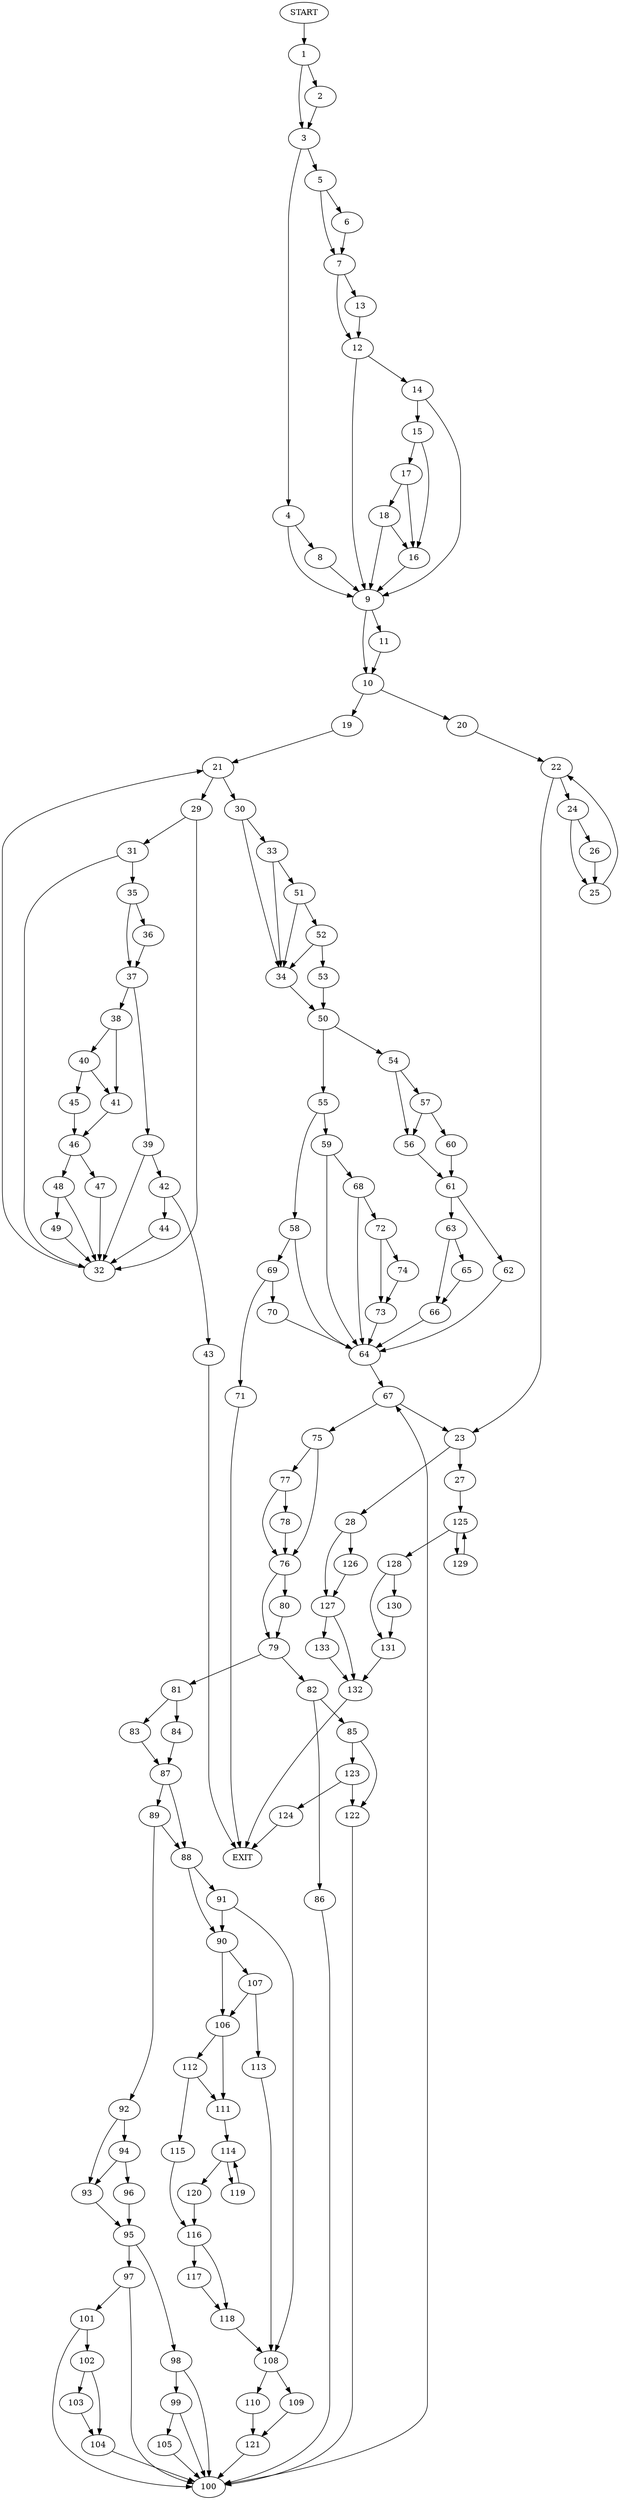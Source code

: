 digraph {
0 [label="START"]
134 [label="EXIT"]
0 -> 1
1 -> 2
1 -> 3
2 -> 3
3 -> 4
3 -> 5
5 -> 6
5 -> 7
4 -> 8
4 -> 9
9 -> 10
9 -> 11
8 -> 9
7 -> 12
7 -> 13
6 -> 7
13 -> 12
12 -> 14
12 -> 9
14 -> 15
14 -> 9
15 -> 16
15 -> 17
16 -> 9
17 -> 16
17 -> 18
18 -> 16
18 -> 9
11 -> 10
10 -> 19
10 -> 20
19 -> 21
20 -> 22
22 -> 23
22 -> 24
24 -> 25
24 -> 26
23 -> 27
23 -> 28
26 -> 25
25 -> 22
21 -> 29
21 -> 30
29 -> 31
29 -> 32
30 -> 33
30 -> 34
32 -> 21
31 -> 32
31 -> 35
35 -> 36
35 -> 37
36 -> 37
37 -> 38
37 -> 39
38 -> 40
38 -> 41
39 -> 42
39 -> 32
42 -> 43
42 -> 44
44 -> 32
43 -> 134
40 -> 45
40 -> 41
41 -> 46
45 -> 46
46 -> 47
46 -> 48
47 -> 32
48 -> 32
48 -> 49
49 -> 32
34 -> 50
33 -> 51
33 -> 34
51 -> 52
51 -> 34
52 -> 53
52 -> 34
53 -> 50
50 -> 54
50 -> 55
54 -> 56
54 -> 57
55 -> 58
55 -> 59
57 -> 56
57 -> 60
56 -> 61
60 -> 61
61 -> 62
61 -> 63
62 -> 64
63 -> 65
63 -> 66
64 -> 67
65 -> 66
66 -> 64
59 -> 68
59 -> 64
58 -> 69
58 -> 64
69 -> 70
69 -> 71
70 -> 64
71 -> 134
68 -> 72
68 -> 64
72 -> 73
72 -> 74
74 -> 73
73 -> 64
67 -> 23
67 -> 75
75 -> 76
75 -> 77
77 -> 78
77 -> 76
76 -> 79
76 -> 80
78 -> 76
80 -> 79
79 -> 81
79 -> 82
81 -> 83
81 -> 84
82 -> 85
82 -> 86
83 -> 87
84 -> 87
87 -> 88
87 -> 89
88 -> 90
88 -> 91
89 -> 88
89 -> 92
92 -> 93
92 -> 94
93 -> 95
94 -> 96
94 -> 93
96 -> 95
95 -> 97
95 -> 98
98 -> 99
98 -> 100
97 -> 100
97 -> 101
100 -> 67
101 -> 102
101 -> 100
102 -> 103
102 -> 104
104 -> 100
103 -> 104
99 -> 105
99 -> 100
105 -> 100
90 -> 106
90 -> 107
91 -> 90
91 -> 108
108 -> 109
108 -> 110
106 -> 111
106 -> 112
107 -> 113
107 -> 106
113 -> 108
111 -> 114
112 -> 115
112 -> 111
115 -> 116
116 -> 117
116 -> 118
114 -> 119
114 -> 120
119 -> 114
120 -> 116
117 -> 118
118 -> 108
109 -> 121
110 -> 121
121 -> 100
85 -> 122
85 -> 123
86 -> 100
122 -> 100
123 -> 122
123 -> 124
124 -> 134
27 -> 125
28 -> 126
28 -> 127
125 -> 128
125 -> 129
128 -> 130
128 -> 131
129 -> 125
130 -> 131
131 -> 132
132 -> 134
126 -> 127
127 -> 132
127 -> 133
133 -> 132
}
